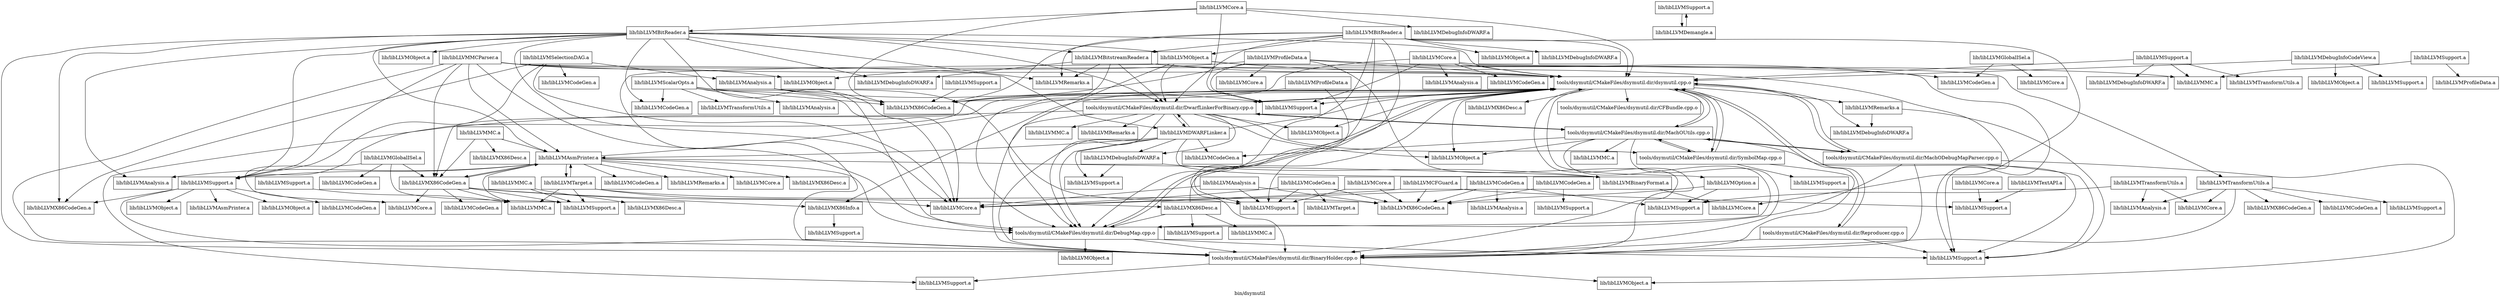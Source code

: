 digraph "bin/dsymutil" {
	label="bin/dsymutil";

	Node0x55f8e3880758 [shape=record,shape=record,label="{tools/dsymutil/CMakeFiles/dsymutil.dir/dsymutil.cpp.o}"];
	Node0x55f8e3880758 -> Node0x55f8e387fed0;
	Node0x55f8e3880758 -> Node0x55f8e387ecf0;
	Node0x55f8e3880758 -> Node0x55f8e387dcb0;
	Node0x55f8e3880758 -> Node0x55f8e387ce10;
	Node0x55f8e3880758 -> Node0x55f8e387d768;
	Node0x55f8e3880758 -> Node0x55f8e387c7f8;
	Node0x55f8e3880758 -> Node0x55f8e3870d80;
	Node0x55f8e3880758 -> Node0x55f8e386ed00;
	Node0x55f8e3880758 -> Node0x55f8e3892ca8;
	Node0x55f8e3880758 -> Node0x55f8e38738f8;
	Node0x55f8e3880758 -> Node0x55f8e389bad8;
	Node0x55f8e3880758 -> Node0x55f8e3879fc0;
	Node0x55f8e3880758 -> Node0x55f8e3893120;
	Node0x55f8e3880758 -> Node0x55f8e387b750;
	Node0x55f8e3880758 -> Node0x55f8e3875cb8;
	Node0x55f8e3880758 -> Node0x55f8e386ea28;
	Node0x55f8e387fed0 [shape=record,shape=record,label="{tools/dsymutil/CMakeFiles/dsymutil.dir/CFBundle.cpp.o}"];
	Node0x55f8e387ecf0 [shape=record,shape=record,label="{tools/dsymutil/CMakeFiles/dsymutil.dir/DebugMap.cpp.o}"];
	Node0x55f8e387ecf0 -> Node0x55f8e3880758;
	Node0x55f8e387ecf0 -> Node0x55f8e387f4a8;
	Node0x55f8e387ecf0 -> Node0x55f8e3899168;
	Node0x55f8e387ecf0 -> Node0x55f8e388d688;
	Node0x55f8e387dcb0 [shape=record,shape=record,label="{tools/dsymutil/CMakeFiles/dsymutil.dir/DwarfLinkerForBinary.cpp.o}"];
	Node0x55f8e387dcb0 -> Node0x55f8e3880758;
	Node0x55f8e387dcb0 -> Node0x55f8e387f4a8;
	Node0x55f8e387dcb0 -> Node0x55f8e387ecf0;
	Node0x55f8e387dcb0 -> Node0x55f8e387d768;
	Node0x55f8e387dcb0 -> Node0x55f8e3870d80;
	Node0x55f8e387dcb0 -> Node0x55f8e389bad8;
	Node0x55f8e387dcb0 -> Node0x55f8e3878f80;
	Node0x55f8e387dcb0 -> Node0x55f8e3871fc8;
	Node0x55f8e387dcb0 -> Node0x55f8e386c808;
	Node0x55f8e387dcb0 -> Node0x55f8e3893120;
	Node0x55f8e387dcb0 -> Node0x55f8e3877fa8;
	Node0x55f8e387dcb0 -> Node0x55f8e386cb48;
	Node0x55f8e387ce10 [shape=record,shape=record,label="{tools/dsymutil/CMakeFiles/dsymutil.dir/MachODebugMapParser.cpp.o}"];
	Node0x55f8e387ce10 -> Node0x55f8e3880758;
	Node0x55f8e387ce10 -> Node0x55f8e387f4a8;
	Node0x55f8e387ce10 -> Node0x55f8e387ecf0;
	Node0x55f8e387ce10 -> Node0x55f8e387d768;
	Node0x55f8e387ce10 -> Node0x55f8e3899cc8;
	Node0x55f8e387ce10 -> Node0x55f8e388d688;
	Node0x55f8e387d768 [shape=record,shape=record,label="{tools/dsymutil/CMakeFiles/dsymutil.dir/MachOUtils.cpp.o}"];
	Node0x55f8e387d768 -> Node0x55f8e3880758;
	Node0x55f8e387d768 -> Node0x55f8e387f4a8;
	Node0x55f8e387d768 -> Node0x55f8e387ecf0;
	Node0x55f8e387d768 -> Node0x55f8e387dcb0;
	Node0x55f8e387d768 -> Node0x55f8e387ce10;
	Node0x55f8e387d768 -> Node0x55f8e3870d80;
	Node0x55f8e387d768 -> Node0x55f8e389bad8;
	Node0x55f8e387d768 -> Node0x55f8e389a2e0;
	Node0x55f8e387d768 -> Node0x55f8e38832d0;
	Node0x55f8e387d768 -> Node0x55f8e388d688;
	Node0x55f8e387c7f8 [shape=record,shape=record,label="{tools/dsymutil/CMakeFiles/dsymutil.dir/Reproducer.cpp.o}"];
	Node0x55f8e387c7f8 -> Node0x55f8e3880758;
	Node0x55f8e387c7f8 -> Node0x55f8e387f4a8;
	Node0x55f8e387c7f8 -> Node0x55f8e388d688;
	Node0x55f8e3870d80 [shape=record,shape=record,label="{tools/dsymutil/CMakeFiles/dsymutil.dir/SymbolMap.cpp.o}"];
	Node0x55f8e3870d80 -> Node0x55f8e3880758;
	Node0x55f8e3870d80 -> Node0x55f8e387f4a8;
	Node0x55f8e3870d80 -> Node0x55f8e387d768;
	Node0x55f8e3870d80 -> Node0x55f8e3892fe8;
	Node0x55f8e386ed00 [shape=record,shape=record,label="{lib/libLLVMX86CodeGen.a}"];
	Node0x55f8e386ed00 -> Node0x55f8e38920e0;
	Node0x55f8e386ed00 -> Node0x55f8e38738f8;
	Node0x55f8e386ed00 -> Node0x55f8e386a108;
	Node0x55f8e386ed00 -> Node0x55f8e389b9a0;
	Node0x55f8e386ed00 -> Node0x55f8e38816c8;
	Node0x55f8e386ed00 -> Node0x55f8e388e798;
	Node0x55f8e386ed00 -> Node0x55f8e38821c0;
	Node0x55f8e3892ca8 [shape=record,shape=record,label="{lib/libLLVMX86Desc.a}"];
	Node0x55f8e38738f8 [shape=record,shape=record,label="{lib/libLLVMX86Info.a}"];
	Node0x55f8e38738f8 -> Node0x55f8e3881ba8;
	Node0x55f8e389bad8 [shape=record,shape=record,label="{lib/libLLVMObject.a}"];
	Node0x55f8e3879fc0 [shape=record,shape=record,label="{lib/libLLVMDebugInfoDWARF.a}"];
	Node0x55f8e3893120 [shape=record,shape=record,label="{lib/libLLVMObject.a}"];
	Node0x55f8e387b750 [shape=record,shape=record,label="{lib/libLLVMOption.a}"];
	Node0x55f8e387b750 -> Node0x55f8e386ca10;
	Node0x55f8e387b750 -> Node0x55f8e3893460;
	Node0x55f8e3875cb8 [shape=record,shape=record,label="{lib/libLLVMRemarks.a}"];
	Node0x55f8e3875cb8 -> Node0x55f8e3879fc0;
	Node0x55f8e3875cb8 -> Node0x55f8e388d688;
	Node0x55f8e386ea28 [shape=record,shape=record,label="{lib/libLLVMSupport.a}"];
	Node0x55f8e387f4a8 [shape=record,shape=record,label="{tools/dsymutil/CMakeFiles/dsymutil.dir/BinaryHolder.cpp.o}"];
	Node0x55f8e387f4a8 -> Node0x55f8e3880758;
	Node0x55f8e387f4a8 -> Node0x55f8e3899cc8;
	Node0x55f8e387f4a8 -> Node0x55f8e386cb48;
	Node0x55f8e3899cc8 [shape=record,shape=record,label="{lib/libLLVMObject.a}"];
	Node0x55f8e386cb48 [shape=record,shape=record,label="{lib/libLLVMSupport.a}"];
	Node0x55f8e3899168 [shape=record,shape=record,label="{lib/libLLVMObject.a}"];
	Node0x55f8e388d688 [shape=record,shape=record,label="{lib/libLLVMSupport.a}"];
	Node0x55f8e3878f80 [shape=record,shape=record,label="{lib/libLLVMDebugInfoDWARF.a}"];
	Node0x55f8e3878f80 -> Node0x55f8e388a698;
	Node0x55f8e3878f80 -> Node0x55f8e3889450;
	Node0x55f8e3871fc8 [shape=record,shape=record,label="{lib/libLLVMDWARFLinker.a}"];
	Node0x55f8e3871fc8 -> Node0x55f8e3880758;
	Node0x55f8e3871fc8 -> Node0x55f8e387f4a8;
	Node0x55f8e3871fc8 -> Node0x55f8e387ecf0;
	Node0x55f8e3871fc8 -> Node0x55f8e387dcb0;
	Node0x55f8e3871fc8 -> Node0x55f8e386a108;
	Node0x55f8e3871fc8 -> Node0x55f8e3878f80;
	Node0x55f8e3871fc8 -> Node0x55f8e38832d0;
	Node0x55f8e3871fc8 -> Node0x55f8e388a698;
	Node0x55f8e3871fc8 -> Node0x55f8e3889450;
	Node0x55f8e386c808 [shape=record,shape=record,label="{lib/libLLVMMC.a}"];
	Node0x55f8e3877fa8 [shape=record,shape=record,label="{lib/libLLVMRemarks.a}"];
	Node0x55f8e389a2e0 [shape=record,shape=record,label="{lib/libLLVMMC.a}"];
	Node0x55f8e38832d0 [shape=record,shape=record,label="{lib/libLLVMCodeGen.a}"];
	Node0x55f8e3892fe8 [shape=record,shape=record,label="{lib/libLLVMSupport.a}"];
	Node0x55f8e38920e0 [shape=record,shape=record,label="{lib/libLLVMX86Desc.a}"];
	Node0x55f8e38920e0 -> Node0x55f8e3880758;
	Node0x55f8e38920e0 -> Node0x55f8e387ecf0;
	Node0x55f8e38920e0 -> Node0x55f8e3875ab0;
	Node0x55f8e38920e0 -> Node0x55f8e38991d0;
	Node0x55f8e386a108 [shape=record,shape=record,label="{lib/libLLVMAsmPrinter.a}"];
	Node0x55f8e386a108 -> Node0x55f8e3880758;
	Node0x55f8e386a108 -> Node0x55f8e387ecf0;
	Node0x55f8e386a108 -> Node0x55f8e386ed00;
	Node0x55f8e386a108 -> Node0x55f8e386f658;
	Node0x55f8e386a108 -> Node0x55f8e389b9a0;
	Node0x55f8e386a108 -> Node0x55f8e3881ad8;
	Node0x55f8e386a108 -> Node0x55f8e3897358;
	Node0x55f8e386a108 -> Node0x55f8e389af78;
	Node0x55f8e386a108 -> Node0x55f8e3869cf8;
	Node0x55f8e386a108 -> Node0x55f8e38874a0;
	Node0x55f8e386a108 -> Node0x55f8e387ad90;
	Node0x55f8e386a108 -> Node0x55f8e3889450;
	Node0x55f8e389b9a0 [shape=record,shape=record,label="{lib/libLLVMMC.a}"];
	Node0x55f8e38816c8 [shape=record,shape=record,label="{lib/libLLVMCodeGen.a}"];
	Node0x55f8e388e798 [shape=record,shape=record,label="{lib/libLLVMSupport.a}"];
	Node0x55f8e38821c0 [shape=record,shape=record,label="{lib/libLLVMCore.a}"];
	Node0x55f8e3875ab0 [shape=record,shape=record,label="{lib/libLLVMMC.a}"];
	Node0x55f8e38991d0 [shape=record,shape=record,label="{lib/libLLVMSupport.a}"];
	Node0x55f8e3881ba8 [shape=record,shape=record,label="{lib/libLLVMSupport.a}"];
	Node0x55f8e386f658 [shape=record,shape=record,label="{lib/libLLVMX86Desc.a}"];
	Node0x55f8e3881ad8 [shape=record,shape=record,label="{lib/libLLVMCodeGen.a}"];
	Node0x55f8e3897358 [shape=record,shape=record,label="{lib/libLLVMRemarks.a}"];
	Node0x55f8e389af78 [shape=record,shape=record,label="{lib/libLLVMSupport.a}"];
	Node0x55f8e389af78 -> Node0x55f8e3880758;
	Node0x55f8e389af78 -> Node0x55f8e387f4a8;
	Node0x55f8e389af78 -> Node0x55f8e386e2d8;
	Node0x55f8e389af78 -> Node0x55f8e3896c70;
	Node0x55f8e389af78 -> Node0x55f8e38939a8;
	Node0x55f8e389af78 -> Node0x55f8e386b350;
	Node0x55f8e389af78 -> Node0x55f8e3887640;
	Node0x55f8e3869cf8 [shape=record,shape=record,label="{lib/libLLVMTarget.a}"];
	Node0x55f8e3869cf8 -> Node0x55f8e386ca10;
	Node0x55f8e3869cf8 -> Node0x55f8e386a108;
	Node0x55f8e3869cf8 -> Node0x55f8e389b9a0;
	Node0x55f8e3869cf8 -> Node0x55f8e388e798;
	Node0x55f8e3869cf8 -> Node0x55f8e387a230;
	Node0x55f8e38874a0 [shape=record,shape=record,label="{lib/libLLVMAnalysis.a}"];
	Node0x55f8e387ad90 [shape=record,shape=record,label="{lib/libLLVMCore.a}"];
	Node0x55f8e3889450 [shape=record,shape=record,label="{lib/libLLVMBinaryFormat.a}"];
	Node0x55f8e3889450 -> Node0x55f8e3885fe8;
	Node0x55f8e388a698 [shape=record,shape=record,label="{lib/libLLVMSupport.a}"];
	Node0x55f8e386c2c0 [shape=record,shape=record,label="{lib/libLLVMMC.a}"];
	Node0x55f8e386c2c0 -> Node0x55f8e3872030;
	Node0x55f8e386c2c0 -> Node0x55f8e388e798;
	Node0x55f8e3872030 [shape=record,shape=record,label="{lib/libLLVMX86Desc.a}"];
	Node0x55f8e3895b60 [shape=record,shape=record,label="{lib/libLLVMObject.a}"];
	Node0x55f8e3895b60 -> Node0x55f8e3880758;
	Node0x55f8e3895b60 -> Node0x55f8e387f4a8;
	Node0x55f8e3895b60 -> Node0x55f8e387ecf0;
	Node0x55f8e3895b60 -> Node0x55f8e387dcb0;
	Node0x55f8e3895b60 -> Node0x55f8e388d688;
	Node0x55f8e386a310 [shape=record,shape=record,label="{lib/libLLVMCodeGen.a}"];
	Node0x55f8e386a310 -> Node0x55f8e386ca10;
	Node0x55f8e386a310 -> Node0x55f8e3893460;
	Node0x55f8e386a310 -> Node0x55f8e3876950;
	Node0x55f8e386a310 -> Node0x55f8e387a230;
	Node0x55f8e386ca10 [shape=record,shape=record,label="{lib/libLLVMX86CodeGen.a}"];
	Node0x55f8e3893460 [shape=record,shape=record,label="{lib/libLLVMSupport.a}"];
	Node0x55f8e3876950 [shape=record,shape=record,label="{lib/libLLVMAnalysis.a}"];
	Node0x55f8e387a230 [shape=record,shape=record,label="{lib/libLLVMCore.a}"];
	Node0x55f8e38732e0 [shape=record,shape=record,label="{lib/libLLVMMC.a}"];
	Node0x55f8e38732e0 -> Node0x55f8e386ed00;
	Node0x55f8e38732e0 -> Node0x55f8e3872510;
	Node0x55f8e38732e0 -> Node0x55f8e386a108;
	Node0x55f8e3872510 [shape=record,shape=record,label="{lib/libLLVMX86Desc.a}"];
	Node0x55f8e3873c38 [shape=record,shape=record,label="{lib/libLLVMCodeGen.a}"];
	Node0x55f8e3873c38 -> Node0x55f8e386ca10;
	Node0x55f8e3873c38 -> Node0x55f8e387de50;
	Node0x55f8e387de50 [shape=record,shape=record,label="{lib/libLLVMSupport.a}"];
	Node0x55f8e386e2d8 [shape=record,shape=record,label="{lib/libLLVMX86CodeGen.a}"];
	Node0x55f8e3896c70 [shape=record,shape=record,label="{lib/libLLVMObject.a}"];
	Node0x55f8e38939a8 [shape=record,shape=record,label="{lib/libLLVMAsmPrinter.a}"];
	Node0x55f8e386b350 [shape=record,shape=record,label="{lib/libLLVMObject.a}"];
	Node0x55f8e3887640 [shape=record,shape=record,label="{lib/libLLVMCodeGen.a}"];
	Node0x55f8e386baa0 [shape=record,shape=record,label="{lib/libLLVMGlobalISel.a}"];
	Node0x55f8e386baa0 -> Node0x55f8e386ed00;
	Node0x55f8e386baa0 -> Node0x55f8e38937a0;
	Node0x55f8e386baa0 -> Node0x55f8e388e798;
	Node0x55f8e386baa0 -> Node0x55f8e38821c0;
	Node0x55f8e38937a0 [shape=record,shape=record,label="{lib/libLLVMCodeGen.a}"];
	Node0x55f8e386e138 [shape=record,shape=record,label="{lib/libLLVMCodeGen.a}"];
	Node0x55f8e386e138 -> Node0x55f8e386ca10;
	Node0x55f8e386e138 -> Node0x55f8e389a4e8;
	Node0x55f8e386e138 -> Node0x55f8e386a5e8;
	Node0x55f8e386e138 -> Node0x55f8e387a230;
	Node0x55f8e389a4e8 [shape=record,shape=record,label="{lib/libLLVMSupport.a}"];
	Node0x55f8e386a5e8 [shape=record,shape=record,label="{lib/libLLVMTarget.a}"];
	Node0x55f8e386f4b8 [shape=record,shape=record,label="{lib/libLLVMGlobalISel.a}"];
	Node0x55f8e386f4b8 -> Node0x55f8e3871bb8;
	Node0x55f8e386f4b8 -> Node0x55f8e3880ea8;
	Node0x55f8e3871bb8 [shape=record,shape=record,label="{lib/libLLVMCodeGen.a}"];
	Node0x55f8e3880ea8 [shape=record,shape=record,label="{lib/libLLVMCore.a}"];
	Node0x55f8e3876198 [shape=record,shape=record,label="{lib/libLLVMSelectionDAG.a}"];
	Node0x55f8e3876198 -> Node0x55f8e386e2d8;
	Node0x55f8e3876198 -> Node0x55f8e3874320;
	Node0x55f8e3876198 -> Node0x55f8e389af78;
	Node0x55f8e3876198 -> Node0x55f8e3874ad8;
	Node0x55f8e3876198 -> Node0x55f8e387a230;
	Node0x55f8e3874320 [shape=record,shape=record,label="{lib/libLLVMCodeGen.a}"];
	Node0x55f8e3874ad8 [shape=record,shape=record,label="{lib/libLLVMAnalysis.a}"];
	Node0x55f8e3874ad8 -> Node0x55f8e386cf58;
	Node0x55f8e3874ad8 -> Node0x55f8e386ea28;
	Node0x55f8e3874ad8 -> Node0x55f8e387a230;
	Node0x55f8e3882708 [shape=record,shape=record,label="{lib/libLLVMCFGuard.a}"];
	Node0x55f8e3882708 -> Node0x55f8e386ca10;
	Node0x55f8e3882708 -> Node0x55f8e387e810;
	Node0x55f8e3882708 -> Node0x55f8e387a230;
	Node0x55f8e387e810 [shape=record,shape=record,label="{lib/libLLVMSupport.a}"];
	Node0x55f8e3883e98 [shape=record,shape=record,label="{lib/libLLVMScalarOpts.a}"];
	Node0x55f8e3883e98 -> Node0x55f8e386cf58;
	Node0x55f8e3883e98 -> Node0x55f8e387b9c0;
	Node0x55f8e3883e98 -> Node0x55f8e389a4e8;
	Node0x55f8e3883e98 -> Node0x55f8e3868f90;
	Node0x55f8e3883e98 -> Node0x55f8e3883818;
	Node0x55f8e3883e98 -> Node0x55f8e387a230;
	Node0x55f8e386cf58 [shape=record,shape=record,label="{lib/libLLVMX86CodeGen.a}"];
	Node0x55f8e387b9c0 [shape=record,shape=record,label="{lib/libLLVMCodeGen.a}"];
	Node0x55f8e3868f90 [shape=record,shape=record,label="{lib/libLLVMTransformUtils.a}"];
	Node0x55f8e3883818 [shape=record,shape=record,label="{lib/libLLVMAnalysis.a}"];
	Node0x55f8e3891170 [shape=record,shape=record,label="{lib/libLLVMTransformUtils.a}"];
	Node0x55f8e3891170 -> Node0x55f8e387f4a8;
	Node0x55f8e3891170 -> Node0x55f8e3888888;
	Node0x55f8e3891170 -> Node0x55f8e3869af0;
	Node0x55f8e3891170 -> Node0x55f8e386b0e0;
	Node0x55f8e3891170 -> Node0x55f8e3883130;
	Node0x55f8e3891170 -> Node0x55f8e3888af8;
	Node0x55f8e3888888 [shape=record,shape=record,label="{lib/libLLVMX86CodeGen.a}"];
	Node0x55f8e3869af0 [shape=record,shape=record,label="{lib/libLLVMCodeGen.a}"];
	Node0x55f8e386b0e0 [shape=record,shape=record,label="{lib/libLLVMSupport.a}"];
	Node0x55f8e3883130 [shape=record,shape=record,label="{lib/libLLVMAnalysis.a}"];
	Node0x55f8e3888af8 [shape=record,shape=record,label="{lib/libLLVMCore.a}"];
	Node0x55f8e386c600 [shape=record,shape=record,label="{lib/libLLVMSupport.a}"];
	Node0x55f8e386c600 -> Node0x55f8e3880758;
	Node0x55f8e386c600 -> Node0x55f8e38923b8;
	Node0x55f8e386c600 -> Node0x55f8e3896fb0;
	Node0x55f8e386c600 -> Node0x55f8e389afe0;
	Node0x55f8e38923b8 [shape=record,shape=record,label="{lib/libLLVMDebugInfoDWARF.a}"];
	Node0x55f8e3896fb0 [shape=record,shape=record,label="{lib/libLLVMMC.a}"];
	Node0x55f8e389afe0 [shape=record,shape=record,label="{lib/libLLVMTransformUtils.a}"];
	Node0x55f8e386b280 [shape=record,shape=record,label="{lib/libLLVMTransformUtils.a}"];
	Node0x55f8e386b280 -> Node0x55f8e3893460;
	Node0x55f8e386b280 -> Node0x55f8e3883130;
	Node0x55f8e386b280 -> Node0x55f8e3888af8;
	Node0x55f8e387a368 [shape=record,shape=record,label="{lib/libLLVMAnalysis.a}"];
	Node0x55f8e387a368 -> Node0x55f8e386ca10;
	Node0x55f8e387a368 -> Node0x55f8e389a4e8;
	Node0x55f8e387a368 -> Node0x55f8e387a230;
	Node0x55f8e3881c10 [shape=record,shape=record,label="{lib/libLLVMMCParser.a}"];
	Node0x55f8e3881c10 -> Node0x55f8e3880758;
	Node0x55f8e3881c10 -> Node0x55f8e387f4a8;
	Node0x55f8e3881c10 -> Node0x55f8e387ecf0;
	Node0x55f8e3881c10 -> Node0x55f8e386ed00;
	Node0x55f8e3881c10 -> Node0x55f8e386a108;
	Node0x55f8e3881c10 -> Node0x55f8e3871fc8;
	Node0x55f8e3881c10 -> Node0x55f8e3896fb0;
	Node0x55f8e3881c10 -> Node0x55f8e386c4c8;
	Node0x55f8e3881c10 -> Node0x55f8e389af78;
	Node0x55f8e386c4c8 [shape=record,shape=record,label="{lib/libLLVMObject.a}"];
	Node0x55f8e387b6e8 [shape=record,shape=record,label="{lib/libLLVMDebugInfoCodeView.a}"];
	Node0x55f8e387b6e8 -> Node0x55f8e3880758;
	Node0x55f8e387b6e8 -> Node0x55f8e387c860;
	Node0x55f8e387b6e8 -> Node0x55f8e387dc48;
	Node0x55f8e387c860 [shape=record,shape=record,label="{lib/libLLVMObject.a}"];
	Node0x55f8e387dc48 [shape=record,shape=record,label="{lib/libLLVMSupport.a}"];
	Node0x55f8e3892bd8 [shape=record,shape=record,label="{lib/libLLVMBitReader.a}"];
	Node0x55f8e3892bd8 -> Node0x55f8e3880758;
	Node0x55f8e3892bd8 -> Node0x55f8e387f4a8;
	Node0x55f8e3892bd8 -> Node0x55f8e387ecf0;
	Node0x55f8e3892bd8 -> Node0x55f8e387dcb0;
	Node0x55f8e3892bd8 -> Node0x55f8e386e2d8;
	Node0x55f8e3892bd8 -> Node0x55f8e386a108;
	Node0x55f8e3892bd8 -> Node0x55f8e389b8d0;
	Node0x55f8e3892bd8 -> Node0x55f8e3892830;
	Node0x55f8e3892bd8 -> Node0x55f8e3895b60;
	Node0x55f8e3892bd8 -> Node0x55f8e387b9c0;
	Node0x55f8e3892bd8 -> Node0x55f8e3899100;
	Node0x55f8e3892bd8 -> Node0x55f8e389af78;
	Node0x55f8e3892bd8 -> Node0x55f8e38874a0;
	Node0x55f8e3892bd8 -> Node0x55f8e387a230;
	Node0x55f8e3892bd8 -> Node0x55f8e388bcf0;
	Node0x55f8e389b8d0 [shape=record,shape=record,label="{lib/libLLVMObject.a}"];
	Node0x55f8e3892830 [shape=record,shape=record,label="{lib/libLLVMDebugInfoDWARF.a}"];
	Node0x55f8e3899100 [shape=record,shape=record,label="{lib/libLLVMRemarks.a}"];
	Node0x55f8e388bcf0 [shape=record,shape=record,label="{lib/libLLVMBitstreamReader.a}"];
	Node0x55f8e388bcf0 -> Node0x55f8e3880758;
	Node0x55f8e388bcf0 -> Node0x55f8e387ecf0;
	Node0x55f8e388bcf0 -> Node0x55f8e387dcb0;
	Node0x55f8e388bcf0 -> Node0x55f8e3892830;
	Node0x55f8e388bcf0 -> Node0x55f8e3899100;
	Node0x55f8e388bcf0 -> Node0x55f8e388d688;
	Node0x55f8e388be28 [shape=record,shape=record,label="{lib/libLLVMSupport.a}"];
	Node0x55f8e388be28 -> Node0x55f8e389b9a0;
	Node0x55f8e388ba80 [shape=record,shape=record,label="{lib/libLLVMBitReader.a}"];
	Node0x55f8e388ba80 -> Node0x55f8e3880758;
	Node0x55f8e388ba80 -> Node0x55f8e387f4a8;
	Node0x55f8e388ba80 -> Node0x55f8e387ecf0;
	Node0x55f8e388ba80 -> Node0x55f8e387dcb0;
	Node0x55f8e388ba80 -> Node0x55f8e386cf58;
	Node0x55f8e388ba80 -> Node0x55f8e3897b78;
	Node0x55f8e388ba80 -> Node0x55f8e38789d0;
	Node0x55f8e388ba80 -> Node0x55f8e3895b60;
	Node0x55f8e388ba80 -> Node0x55f8e3899100;
	Node0x55f8e388ba80 -> Node0x55f8e389a4e8;
	Node0x55f8e388ba80 -> Node0x55f8e3885fe8;
	Node0x55f8e388ba80 -> Node0x55f8e388bcf0;
	Node0x55f8e3897b78 [shape=record,shape=record,label="{lib/libLLVMObject.a}"];
	Node0x55f8e38789d0 [shape=record,shape=record,label="{lib/libLLVMDebugInfoDWARF.a}"];
	Node0x55f8e3885fe8 [shape=record,shape=record,label="{lib/libLLVMCore.a}"];
	Node0x55f8e388a700 [shape=record,shape=record,label="{lib/libLLVMTextAPI.a}"];
	Node0x55f8e388a700 -> Node0x55f8e387e810;
	Node0x55f8e387f5e0 [shape=record,shape=record,label="{lib/libLLVMProfileData.a}"];
	Node0x55f8e387f5e0 -> Node0x55f8e3880758;
	Node0x55f8e387f5e0 -> Node0x55f8e387f4a8;
	Node0x55f8e387f5e0 -> Node0x55f8e386cf58;
	Node0x55f8e387f5e0 -> Node0x55f8e386c4c8;
	Node0x55f8e387f5e0 -> Node0x55f8e3871bb8;
	Node0x55f8e387f5e0 -> Node0x55f8e386ea28;
	Node0x55f8e387f5e0 -> Node0x55f8e387e878;
	Node0x55f8e387e878 [shape=record,shape=record,label="{lib/libLLVMCore.a}"];
	Node0x55f8e387e260 [shape=record,shape=record,label="{lib/libLLVMSupport.a}"];
	Node0x55f8e387e260 -> Node0x55f8e3888b60;
	Node0x55f8e3888b60 [shape=record,shape=record,label="{lib/libLLVMDemangle.a}"];
	Node0x55f8e3888b60 -> Node0x55f8e387e260;
	Node0x55f8e387ce78 [shape=record,shape=record,label="{lib/libLLVMProfileData.a}"];
	Node0x55f8e387ce78 -> Node0x55f8e386cf58;
	Node0x55f8e387ce78 -> Node0x55f8e389a4e8;
	Node0x55f8e387b7b8 [shape=record,shape=record,label="{lib/libLLVMCore.a}"];
	Node0x55f8e387b7b8 -> Node0x55f8e387e810;
	Node0x55f8e3893258 [shape=record,shape=record,label="{lib/libLLVMCore.a}"];
	Node0x55f8e3893258 -> Node0x55f8e3880758;
	Node0x55f8e3893258 -> Node0x55f8e386cf58;
	Node0x55f8e3893258 -> Node0x55f8e38919f8;
	Node0x55f8e3893258 -> Node0x55f8e386ea28;
	Node0x55f8e3893258 -> Node0x55f8e3891170;
	Node0x55f8e3893258 -> Node0x55f8e388c7e8;
	Node0x55f8e38919f8 [shape=record,shape=record,label="{lib/libLLVMCodeGen.a}"];
	Node0x55f8e388c7e8 [shape=record,shape=record,label="{lib/libLLVMAnalysis.a}"];
	Node0x55f8e38894b8 [shape=record,shape=record,label="{lib/libLLVMSupport.a}"];
	Node0x55f8e38894b8 -> Node0x55f8e3896fb0;
	Node0x55f8e38894b8 -> Node0x55f8e387c588;
	Node0x55f8e387c588 [shape=record,shape=record,label="{lib/libLLVMProfileData.a}"];
	Node0x55f8e3889998 [shape=record,shape=record,label="{lib/libLLVMCore.a}"];
	Node0x55f8e3889998 -> Node0x55f8e3880758;
	Node0x55f8e3889998 -> Node0x55f8e386cf58;
	Node0x55f8e3889998 -> Node0x55f8e3876200;
	Node0x55f8e3889998 -> Node0x55f8e386ea28;
	Node0x55f8e3889998 -> Node0x55f8e3892bd8;
	Node0x55f8e3876200 [shape=record,shape=record,label="{lib/libLLVMDebugInfoDWARF.a}"];
	Node0x55f8e388bc88 [shape=record,shape=record,label="{lib/libLLVMSupport.a}"];
	Node0x55f8e388bc88 -> Node0x55f8e386cf58;
	Node0x55f8e388ad18 [shape=record,shape=record,label="{lib/libLLVMCore.a}"];
	Node0x55f8e388ad18 -> Node0x55f8e386ca10;
	Node0x55f8e388ad18 -> Node0x55f8e389a4e8;
}
